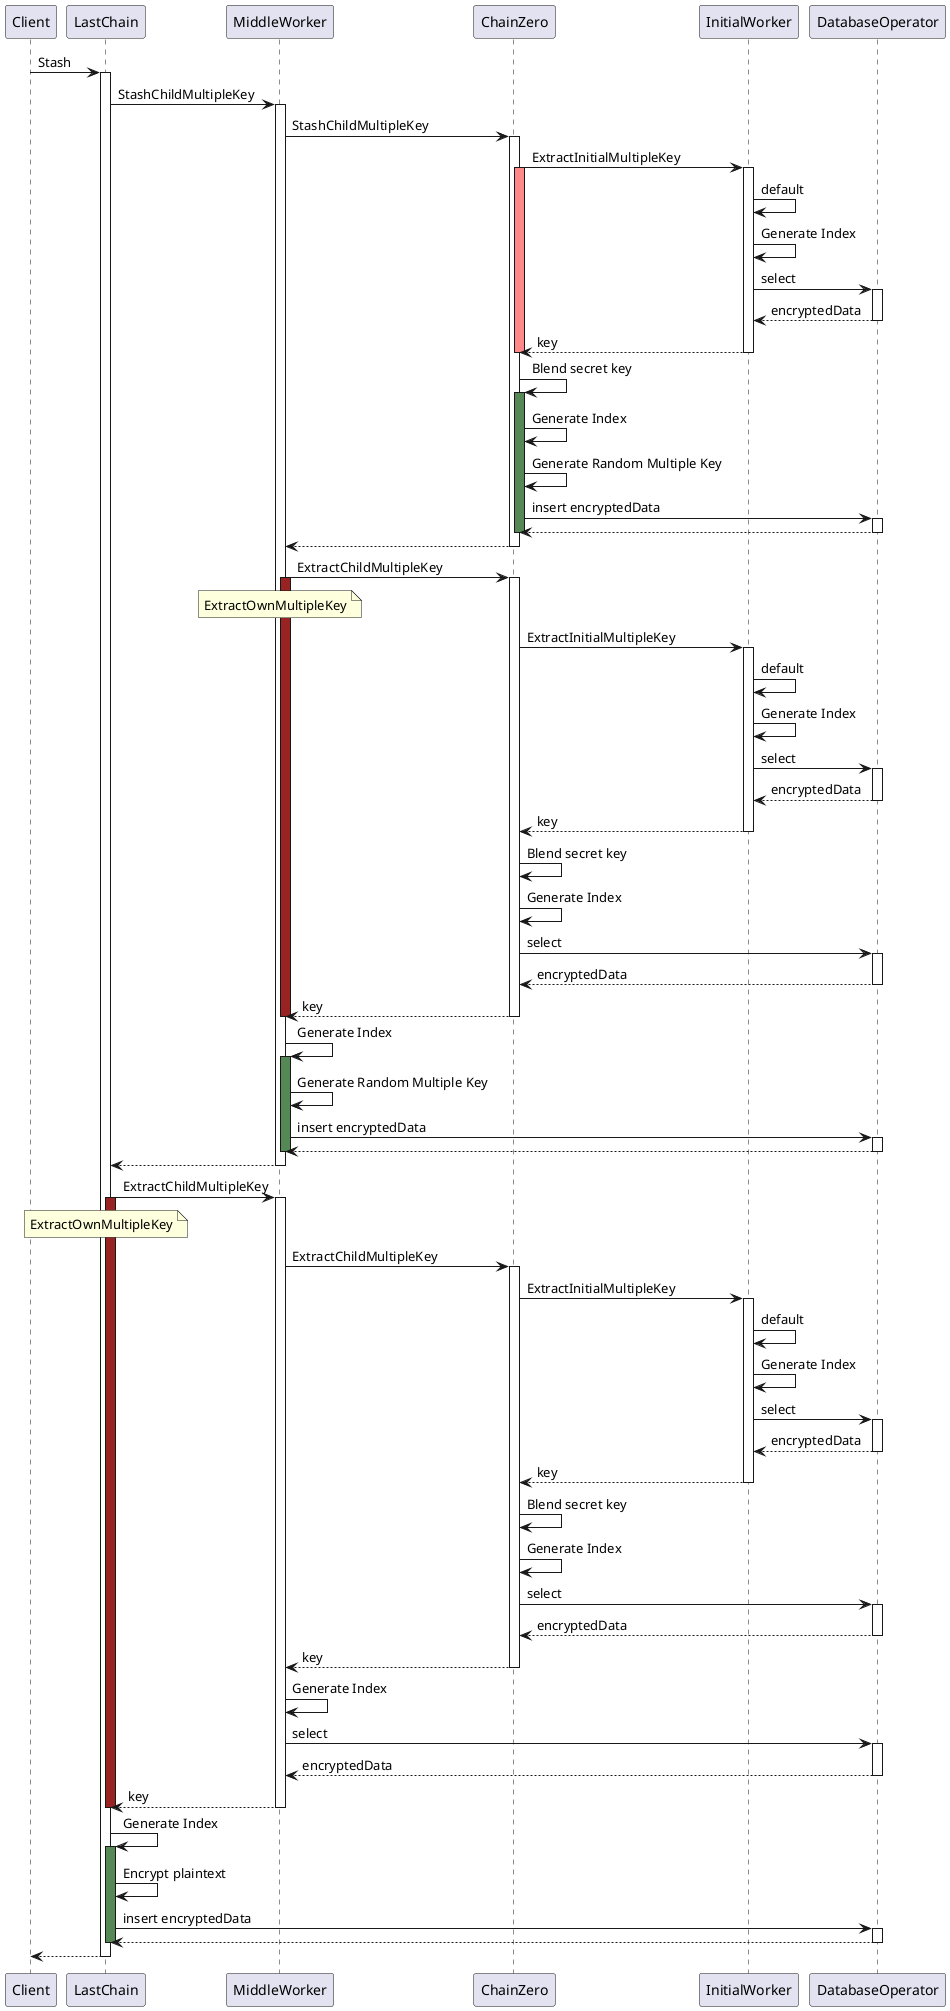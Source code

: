 @startuml
Client -> LastChain : Stash
activate LastChain
LastChain -> MiddleWorker : StashChildMultipleKey
activate MiddleWorker
MiddleWorker -> ChainZero : StashChildMultipleKey
activate ChainZero
ChainZero -> InitialWorker : ExtractInitialMultipleKey
activate ChainZero #FF8888
activate InitialWorker
InitialWorker -> InitialWorker : default
InitialWorker -> InitialWorker : Generate Index
InitialWorker -> DatabaseOperator : select
activate DatabaseOperator
return encryptedData
return key
deactivate ChainZero
ChainZero -> ChainZero : Blend secret key
activate ChainZero #558855
ChainZero -> ChainZero : Generate Index
ChainZero -> ChainZero : Generate Random Multiple Key
ChainZero -> DatabaseOperator : insert encryptedData
activate DatabaseOperator
return
deactivate ChainZero
return

MiddleWorker -> ChainZero : ExtractChildMultipleKey
note over MiddleWorker
ExtractOwnMultipleKey
end note
activate MiddleWorker #992222
activate ChainZero
ChainZero -> InitialWorker : ExtractInitialMultipleKey
activate InitialWorker
InitialWorker -> InitialWorker : default
InitialWorker -> InitialWorker : Generate Index
InitialWorker -> DatabaseOperator : select
activate DatabaseOperator
return encryptedData
return key
ChainZero -> ChainZero : Blend secret key
ChainZero -> ChainZero : Generate Index
ChainZero -> DatabaseOperator : select
activate DatabaseOperator
return encryptedData
return key
deactivate MiddleWorker

MiddleWorker -> MiddleWorker : Generate Index
activate MiddleWorker #558855
MiddleWorker -> MiddleWorker : Generate Random Multiple Key
MiddleWorker -> DatabaseOperator : insert encryptedData
activate DatabaseOperator
return
deactivate MiddleWorker
return

LastChain -> MiddleWorker : ExtractChildMultipleKey
note over LastChain
ExtractOwnMultipleKey
end note
activate LastChain #992222
activate MiddleWorker
MiddleWorker -> ChainZero : ExtractChildMultipleKey
activate ChainZero
ChainZero -> InitialWorker : ExtractInitialMultipleKey
activate InitialWorker
InitialWorker -> InitialWorker : default
InitialWorker -> InitialWorker : Generate Index
InitialWorker -> DatabaseOperator : select
activate DatabaseOperator
return encryptedData
return key
ChainZero -> ChainZero : Blend secret key
ChainZero -> ChainZero : Generate Index
ChainZero -> DatabaseOperator : select
activate DatabaseOperator
return encryptedData
return key
MiddleWorker -> MiddleWorker : Generate Index
MiddleWorker -> DatabaseOperator : select
activate DatabaseOperator
return encryptedData
return key
deactivate LastChain

LastChain -> LastChain : Generate Index
activate LastChain #558855
LastChain -> LastChain : Encrypt plaintext
LastChain -> DatabaseOperator : insert encryptedData
activate DatabaseOperator
return
deactivate LastChain
return

@enduml
